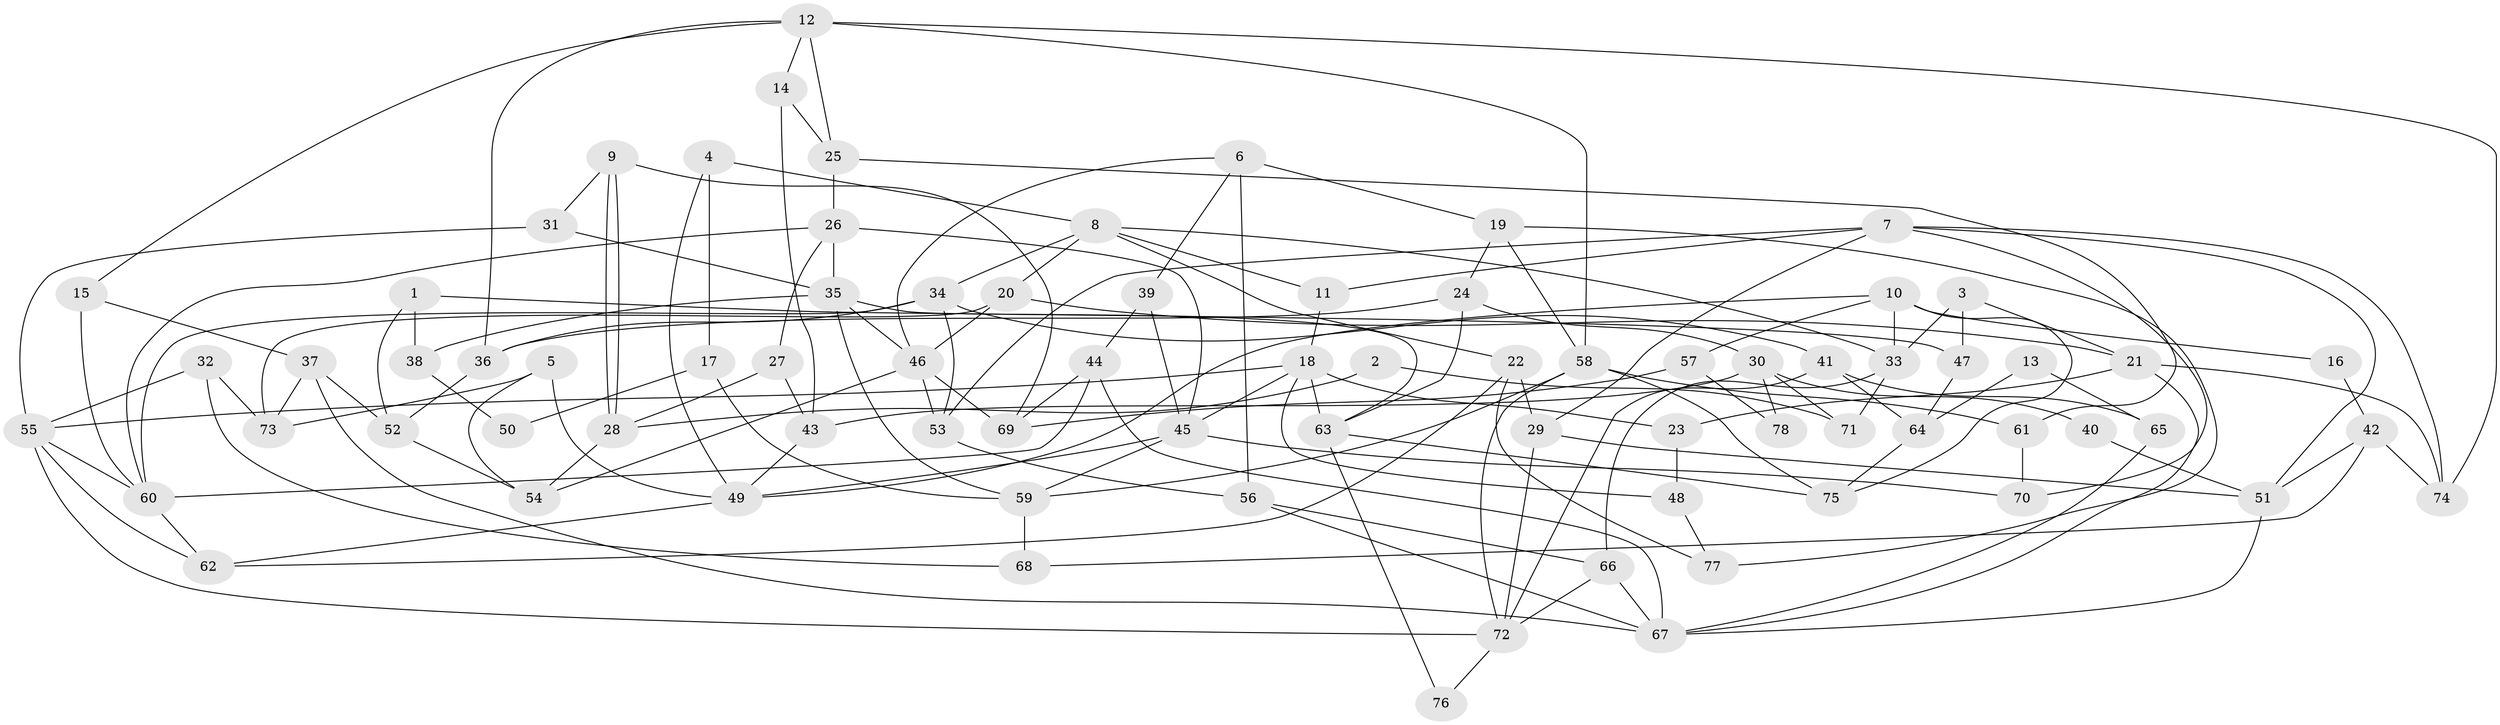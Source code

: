 // Generated by graph-tools (version 1.1) at 2025/36/03/09/25 02:36:02]
// undirected, 78 vertices, 156 edges
graph export_dot {
graph [start="1"]
  node [color=gray90,style=filled];
  1;
  2;
  3;
  4;
  5;
  6;
  7;
  8;
  9;
  10;
  11;
  12;
  13;
  14;
  15;
  16;
  17;
  18;
  19;
  20;
  21;
  22;
  23;
  24;
  25;
  26;
  27;
  28;
  29;
  30;
  31;
  32;
  33;
  34;
  35;
  36;
  37;
  38;
  39;
  40;
  41;
  42;
  43;
  44;
  45;
  46;
  47;
  48;
  49;
  50;
  51;
  52;
  53;
  54;
  55;
  56;
  57;
  58;
  59;
  60;
  61;
  62;
  63;
  64;
  65;
  66;
  67;
  68;
  69;
  70;
  71;
  72;
  73;
  74;
  75;
  76;
  77;
  78;
  1 -- 52;
  1 -- 47;
  1 -- 38;
  2 -- 28;
  2 -- 71;
  3 -- 33;
  3 -- 21;
  3 -- 47;
  4 -- 49;
  4 -- 8;
  4 -- 17;
  5 -- 49;
  5 -- 54;
  5 -- 73;
  6 -- 56;
  6 -- 46;
  6 -- 19;
  6 -- 39;
  7 -- 53;
  7 -- 70;
  7 -- 11;
  7 -- 29;
  7 -- 51;
  7 -- 74;
  8 -- 20;
  8 -- 11;
  8 -- 22;
  8 -- 33;
  8 -- 34;
  9 -- 69;
  9 -- 28;
  9 -- 28;
  9 -- 31;
  10 -- 75;
  10 -- 49;
  10 -- 16;
  10 -- 33;
  10 -- 57;
  11 -- 18;
  12 -- 15;
  12 -- 74;
  12 -- 14;
  12 -- 25;
  12 -- 36;
  12 -- 58;
  13 -- 64;
  13 -- 65;
  14 -- 43;
  14 -- 25;
  15 -- 37;
  15 -- 60;
  16 -- 42;
  17 -- 59;
  17 -- 50;
  18 -- 63;
  18 -- 55;
  18 -- 23;
  18 -- 45;
  18 -- 48;
  19 -- 58;
  19 -- 24;
  19 -- 77;
  20 -- 21;
  20 -- 46;
  20 -- 73;
  21 -- 67;
  21 -- 23;
  21 -- 74;
  22 -- 29;
  22 -- 62;
  22 -- 77;
  23 -- 48;
  24 -- 36;
  24 -- 30;
  24 -- 63;
  25 -- 26;
  25 -- 61;
  26 -- 45;
  26 -- 27;
  26 -- 35;
  26 -- 60;
  27 -- 28;
  27 -- 43;
  28 -- 54;
  29 -- 72;
  29 -- 51;
  30 -- 43;
  30 -- 40;
  30 -- 71;
  30 -- 78;
  31 -- 35;
  31 -- 55;
  32 -- 73;
  32 -- 55;
  32 -- 68;
  33 -- 66;
  33 -- 71;
  34 -- 60;
  34 -- 36;
  34 -- 41;
  34 -- 53;
  35 -- 59;
  35 -- 38;
  35 -- 46;
  35 -- 63;
  36 -- 52;
  37 -- 73;
  37 -- 67;
  37 -- 52;
  38 -- 50;
  39 -- 44;
  39 -- 45;
  40 -- 51;
  41 -- 72;
  41 -- 64;
  41 -- 65;
  42 -- 51;
  42 -- 74;
  42 -- 68;
  43 -- 49;
  44 -- 67;
  44 -- 60;
  44 -- 69;
  45 -- 49;
  45 -- 59;
  45 -- 70;
  46 -- 53;
  46 -- 54;
  46 -- 69;
  47 -- 64;
  48 -- 77;
  49 -- 62;
  51 -- 67;
  52 -- 54;
  53 -- 56;
  55 -- 62;
  55 -- 60;
  55 -- 72;
  56 -- 67;
  56 -- 66;
  57 -- 69;
  57 -- 78;
  58 -- 59;
  58 -- 61;
  58 -- 72;
  58 -- 75;
  59 -- 68;
  60 -- 62;
  61 -- 70;
  63 -- 75;
  63 -- 76;
  64 -- 75;
  65 -- 67;
  66 -- 72;
  66 -- 67;
  72 -- 76;
}
